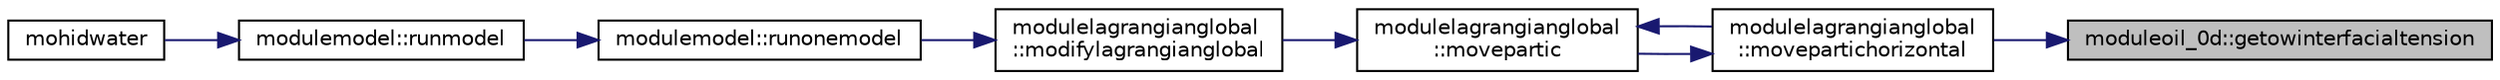 digraph "moduleoil_0d::getowinterfacialtension"
{
 // LATEX_PDF_SIZE
  edge [fontname="Helvetica",fontsize="10",labelfontname="Helvetica",labelfontsize="10"];
  node [fontname="Helvetica",fontsize="10",shape=record];
  rankdir="RL";
  Node1 [label="moduleoil_0d::getowinterfacialtension",height=0.2,width=0.4,color="black", fillcolor="grey75", style="filled", fontcolor="black",tooltip=" "];
  Node1 -> Node2 [dir="back",color="midnightblue",fontsize="10",style="solid"];
  Node2 [label="modulelagrangianglobal\l::movepartichorizontal",height=0.2,width=0.4,color="black", fillcolor="white", style="filled",URL="$namespacemodulelagrangianglobal.html#ab81fef0d1f9d7e83be8f27e7313bf968",tooltip=" "];
  Node2 -> Node3 [dir="back",color="midnightblue",fontsize="10",style="solid"];
  Node3 [label="modulelagrangianglobal\l::movepartic",height=0.2,width=0.4,color="black", fillcolor="white", style="filled",URL="$namespacemodulelagrangianglobal.html#a82279a8ab7ce219fe5a1bfff091e611f",tooltip=" "];
  Node3 -> Node4 [dir="back",color="midnightblue",fontsize="10",style="solid"];
  Node4 [label="modulelagrangianglobal\l::modifylagrangianglobal",height=0.2,width=0.4,color="black", fillcolor="white", style="filled",URL="$namespacemodulelagrangianglobal.html#a658b1fd9232553dc9130f4f03e93e4c1",tooltip=" "];
  Node4 -> Node5 [dir="back",color="midnightblue",fontsize="10",style="solid"];
  Node5 [label="modulemodel::runonemodel",height=0.2,width=0.4,color="black", fillcolor="white", style="filled",URL="$namespacemodulemodel.html#ab22d85061a595a03c83c11766cba5587",tooltip=" "];
  Node5 -> Node6 [dir="back",color="midnightblue",fontsize="10",style="solid"];
  Node6 [label="modulemodel::runmodel",height=0.2,width=0.4,color="black", fillcolor="white", style="filled",URL="$namespacemodulemodel.html#a16a07d5b28a4877790acec46aed111b6",tooltip=" "];
  Node6 -> Node7 [dir="back",color="midnightblue",fontsize="10",style="solid"];
  Node7 [label="mohidwater",height=0.2,width=0.4,color="black", fillcolor="white", style="filled",URL="$_main_8_f90.html#a22cacab418d9e36dcaa8c3aef44b4185",tooltip=" "];
  Node3 -> Node2 [dir="back",color="midnightblue",fontsize="10",style="solid"];
}
